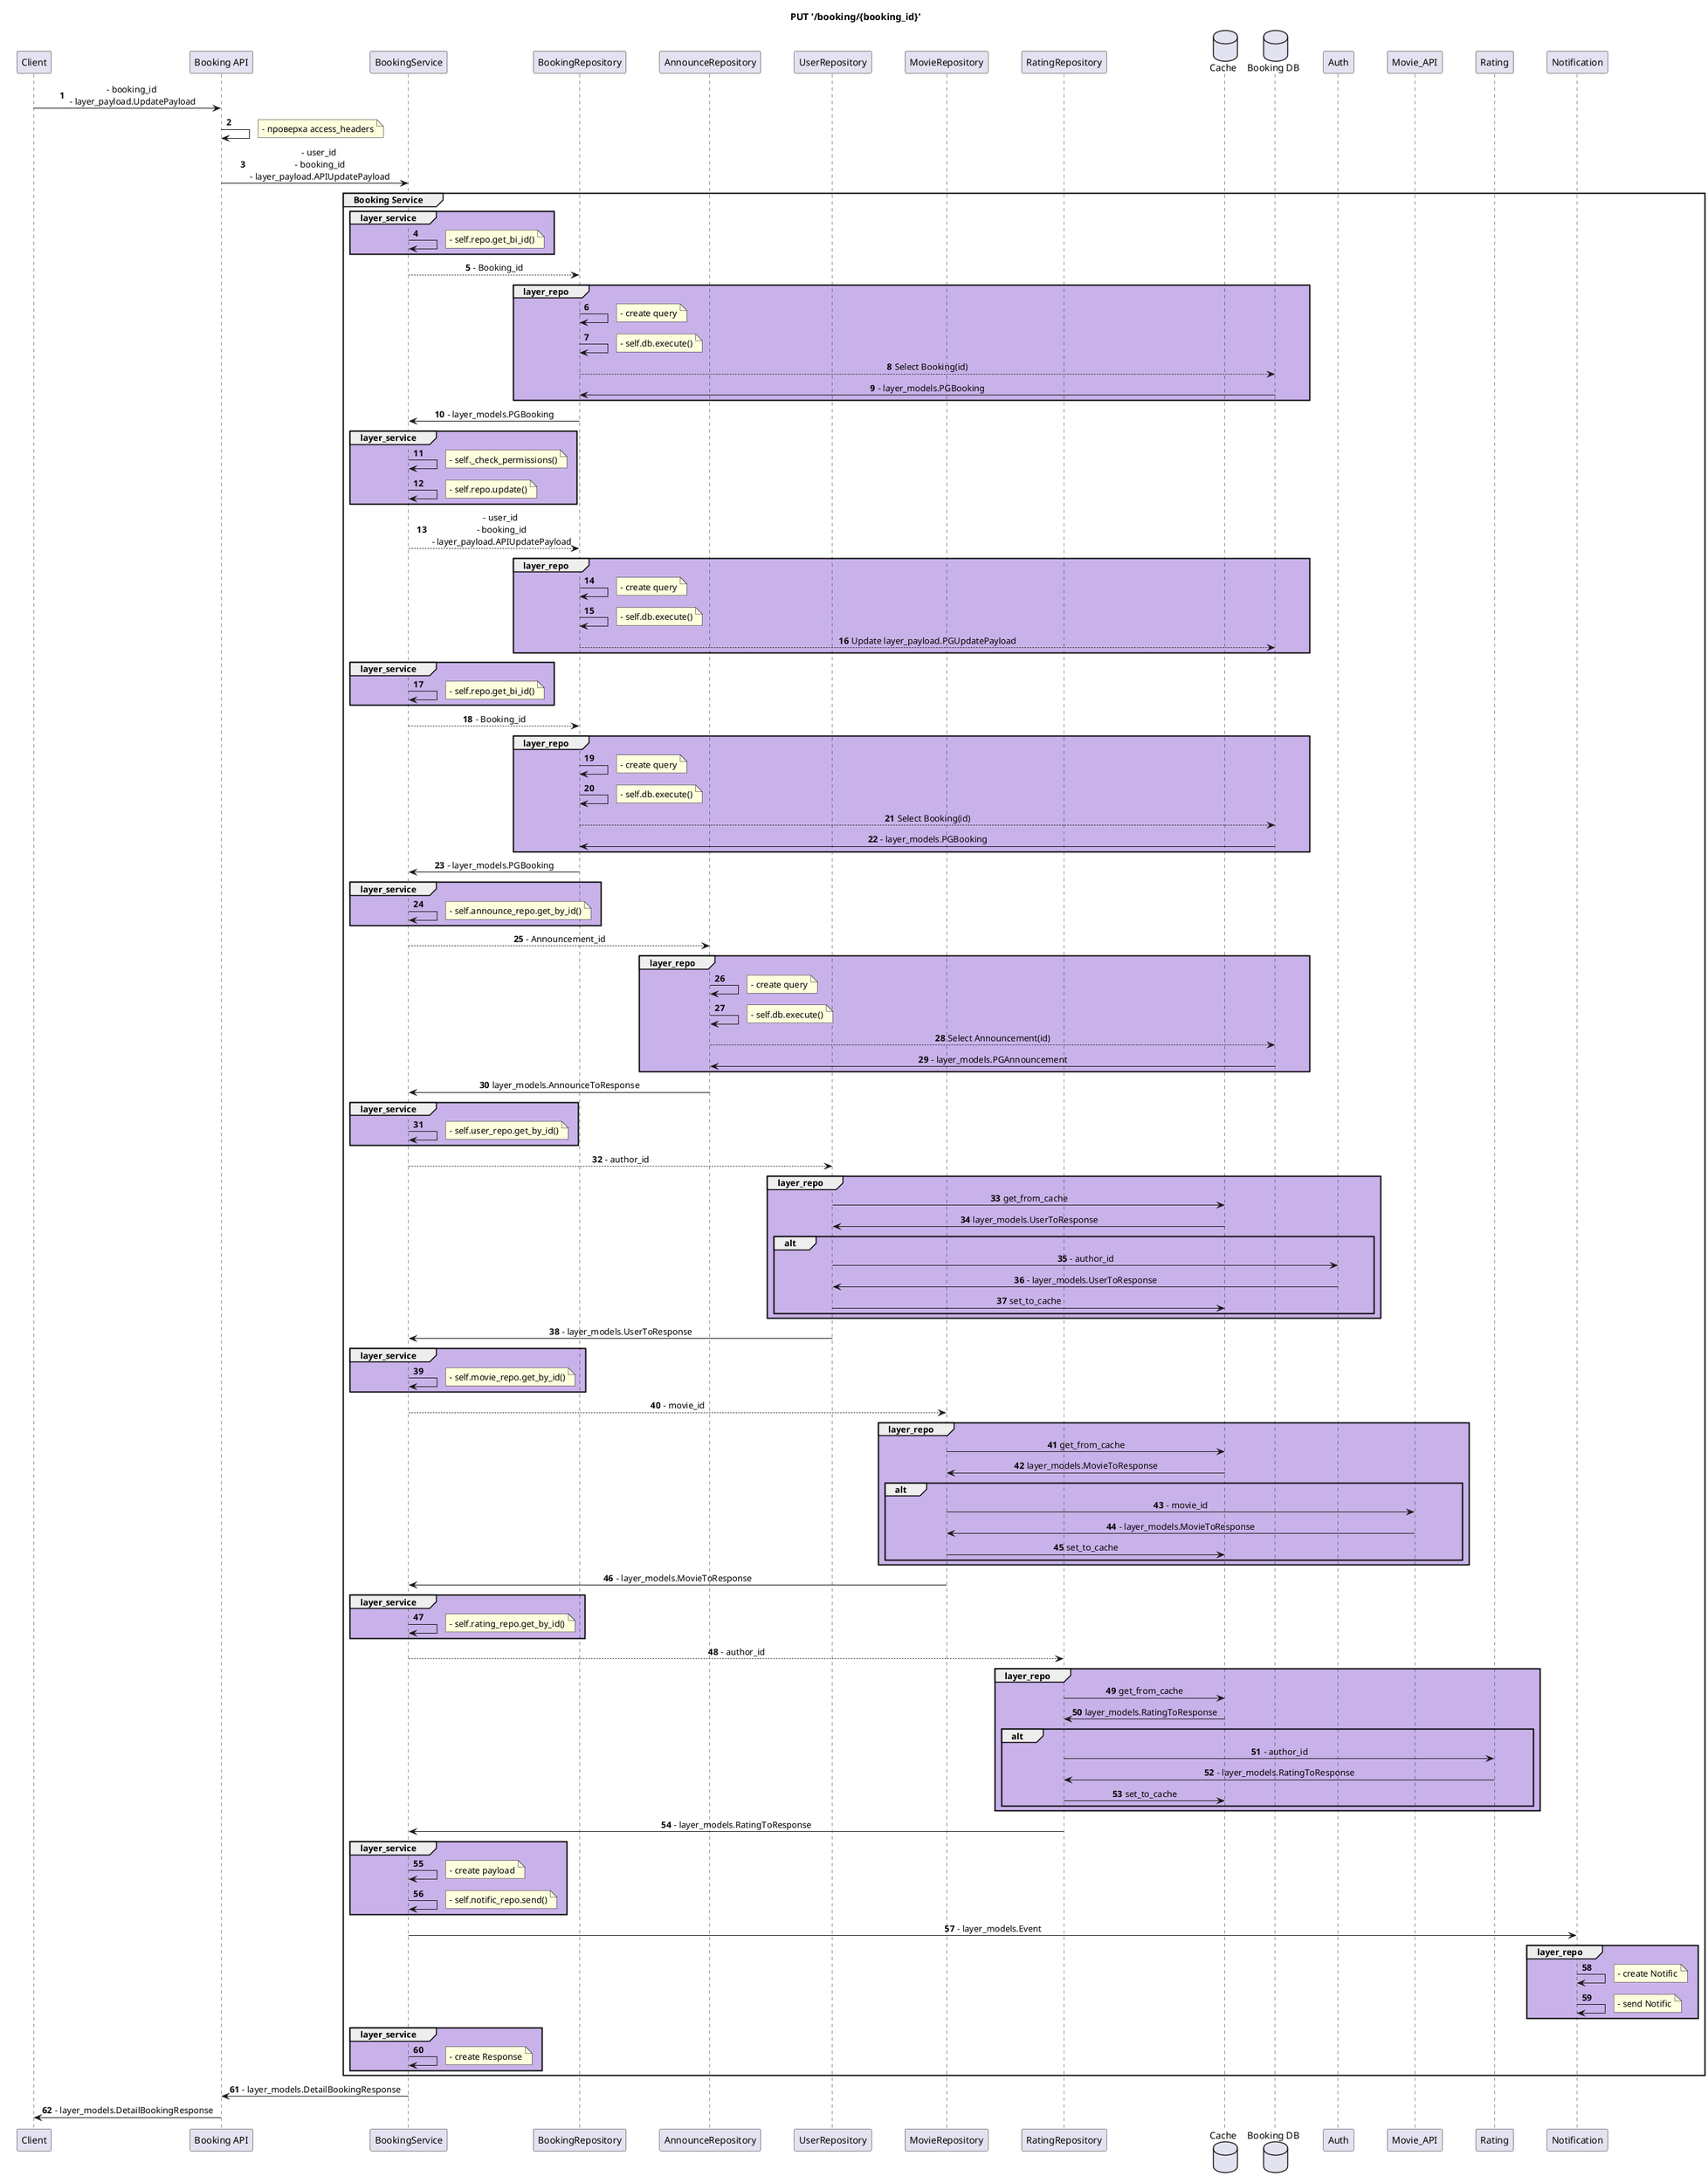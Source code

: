 @startuml layers
' !theme materia
autonumber
skinparam sequence {
    ParticipantPadding 20
    MessageAlign center
}

title PUT '/booking/{booking_id}'

participant Client as Client
participant "Booking API" as API
participant "BookingService" as Service
participant "BookingRepository" as BookingRepo
participant "AnnounceRepository" as AnnounceRepo
participant "UserRepository" as UserRepo
participant "MovieRepository" as MovieRepo
participant "RatingRepository" as RatingRepo
database "Cache" as Cache_Service
database "Booking DB" as DB_Booking
participant DB_Booking
participant Auth
participant Movie_API
participant Rating
participant Notification

Client -> API: - booking_id\n - layer_payload.UpdatePayload
API -> API:
note right
    - проверка access_headers
end note
API -> Service: - user_id\n - booking_id\n - layer_payload.APIUpdatePayload

group Booking Service


    group #C9B2E9 layer_service
        Service -> Service
        note right
            - self.repo.get_bi_id()
        end note
        end group

        Service --> BookingRepo: - Booking_id

        group #C9B2E9 layer_repo
            BookingRepo -> BookingRepo
            note right
                - create query
            end note

            BookingRepo -> BookingRepo
            note right
                - self.db.execute()
            end note

            BookingRepo --> DB_Booking: Select Booking(id)
            DB_Booking -> BookingRepo: - layer_models.PGBooking
            end group

            BookingRepo -> Service: - layer_models.PGBooking

            group #C9B2E9 layer_service
                Service -> Service
                note right
                    - self._check_permissions()
                end note
                Service -> Service
                note right
                    - self.repo.update()
                end note
                end group

                Service --> BookingRepo: - user_id\n - booking_id\n - layer_payload.APIUpdatePayload

                group #C9B2E9 layer_repo

                    BookingRepo -> BookingRepo
                    note right
                        - create query
                    end note

                    BookingRepo -> BookingRepo
                    note right
                        - self.db.execute()
                    end note

                    BookingRepo --> DB_Booking: Update layer_payload.PGUpdatePayload
                    end group

                    group #C9B2E9 layer_service
                        Service -> Service
                        note right
                            - self.repo.get_bi_id()
                        end note
                        end group

                        Service --> BookingRepo: - Booking_id

                        group #C9B2E9 layer_repo
                            BookingRepo -> BookingRepo
                            note right
                                - create query
                            end note

                            BookingRepo -> BookingRepo
                            note right
                                - self.db.execute()
                            end note

                            BookingRepo --> DB_Booking: Select Booking(id)
                            DB_Booking -> BookingRepo: - layer_models.PGBooking
                            end group

                            BookingRepo -> Service: - layer_models.PGBooking

                            group #C9B2E9 layer_service
                                Service -> Service
                                note right
                                    - self.announce_repo.get_by_id()
                                end note
                                end group

                                Service --> AnnounceRepo: - Announcement_id

                                group #C9B2E9 layer_repo
                                    AnnounceRepo -> AnnounceRepo
                                    note right
                                        - create query
                                    end note

                                    AnnounceRepo -> AnnounceRepo
                                    note right
                                        - self.db.execute()
                                    end note

                                    AnnounceRepo --> DB_Booking: Select Announcement(id)
                                    DB_Booking -> AnnounceRepo: - layer_models.PGAnnouncement
                                    end group

                                    AnnounceRepo -> Service: layer_models.AnnounceToResponse

                                    group #C9B2E9 layer_service
                                        Service -> Service
                                        note right
                                            - self.user_repo.get_by_id()
                                        end note
                                        end group

                                        Service --> UserRepo: - author_id

                                        group #C9B2E9 layer_repo
                                            UserRepo -> Cache_Service: get_from_cache
                                            Cache_Service -> UserRepo: layer_models.UserToResponse

                                            group alt
                                                UserRepo -> Auth: - author_id
                                                Auth -> UserRepo: - layer_models.UserToResponse
                                                UserRepo -> Cache_Service: set_to_cache
                                                end group
                                                end group

                                                UserRepo -> Service: - layer_models.UserToResponse

                                                group #C9B2E9 layer_service
                                                    Service -> Service
                                                    note right
                                                        - self.movie_repo.get_by_id()
                                                    end note
                                                    end group

                                                    Service --> MovieRepo: - movie_id

                                                    group #C9B2E9 layer_repo
                                                        MovieRepo -> Cache_Service: get_from_cache
                                                        Cache_Service -> MovieRepo: layer_models.MovieToResponse
                                                        group alt
                                                            MovieRepo -> Movie_API: - movie_id
                                                            Movie_API -> MovieRepo: - layer_models.MovieToResponse
                                                            MovieRepo -> Cache_Service: set_to_cache
                                                            end group
                                                            end group

                                                            MovieRepo -> Service: - layer_models.MovieToResponse

                                                            group #C9B2E9 layer_service
                                                                Service -> Service
                                                                note right
                                                                    - self.rating_repo.get_by_id()
                                                                end note
                                                                end group

                                                                Service --> RatingRepo: - author_id

                                                                group #C9B2E9 layer_repo
                                                                    RatingRepo -> Cache_Service: get_from_cache
                                                                    Cache_Service -> RatingRepo: layer_models.RatingToResponse
                                                                    group alt
                                                                        RatingRepo -> Rating: - author_id
                                                                        Rating -> RatingRepo: - layer_models.RatingToResponse
                                                                        RatingRepo -> Cache_Service: set_to_cache
                                                                        end group
                                                                        end group

                                                                        RatingRepo -> Service: - layer_models.RatingToResponse




                                                                            ' =====
                                                                            group #C9B2E9 layer_service
                                                                                Service -> Service
                                                                                note right
                                                                                    - create payload
                                                                                end note
                                                                                Service -> Service
                                                                                note right
                                                                                    - self.notific_repo.send()
                                                                                end note
                                                                                end group
                                                                                Service -> Notification: - layer_models.Event
                                                                                group #C9B2E9 layer_repo
                                                                                    Notification -> Notification
                                                                                    note right
                                                                                        - create Notific
                                                                                    end note
                                                                                    Notification -> Notification
                                                                                    note right
                                                                                        - send Notific
                                                                                    end note
                                                                                    end group
                                                                                    group #C9B2E9 layer_service
                                                                            Service -> Service
                                                                            note right
                                                                                - create Response
                                                                            end note

                                                                                    end group
                                                                                    end group

                                                                                    Service -> API: - layer_models.DetailBookingResponse

                                                                                    API -> Client: - layer_models.DetailBookingResponse
                                                                                    @enduml